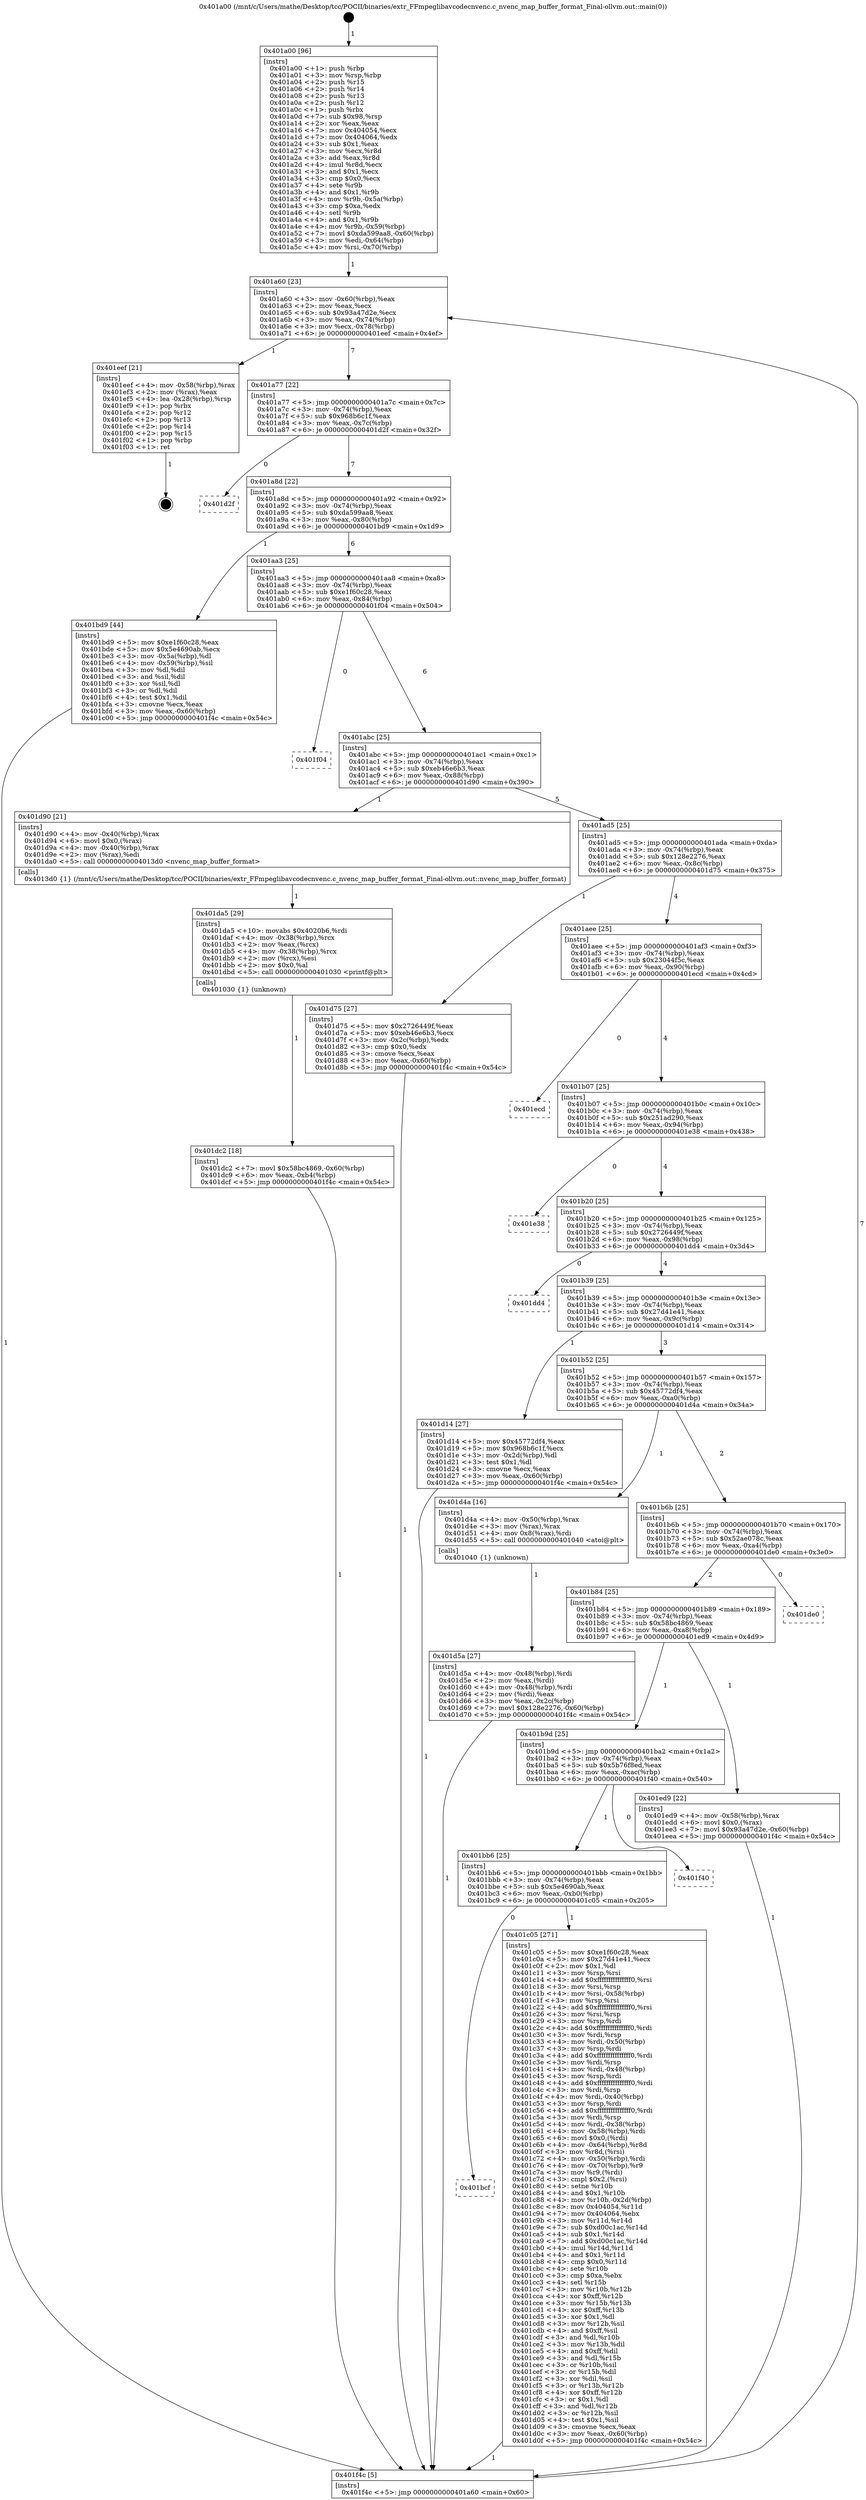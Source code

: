 digraph "0x401a00" {
  label = "0x401a00 (/mnt/c/Users/mathe/Desktop/tcc/POCII/binaries/extr_FFmpeglibavcodecnvenc.c_nvenc_map_buffer_format_Final-ollvm.out::main(0))"
  labelloc = "t"
  node[shape=record]

  Entry [label="",width=0.3,height=0.3,shape=circle,fillcolor=black,style=filled]
  "0x401a60" [label="{
     0x401a60 [23]\l
     | [instrs]\l
     &nbsp;&nbsp;0x401a60 \<+3\>: mov -0x60(%rbp),%eax\l
     &nbsp;&nbsp;0x401a63 \<+2\>: mov %eax,%ecx\l
     &nbsp;&nbsp;0x401a65 \<+6\>: sub $0x93a47d2e,%ecx\l
     &nbsp;&nbsp;0x401a6b \<+3\>: mov %eax,-0x74(%rbp)\l
     &nbsp;&nbsp;0x401a6e \<+3\>: mov %ecx,-0x78(%rbp)\l
     &nbsp;&nbsp;0x401a71 \<+6\>: je 0000000000401eef \<main+0x4ef\>\l
  }"]
  "0x401eef" [label="{
     0x401eef [21]\l
     | [instrs]\l
     &nbsp;&nbsp;0x401eef \<+4\>: mov -0x58(%rbp),%rax\l
     &nbsp;&nbsp;0x401ef3 \<+2\>: mov (%rax),%eax\l
     &nbsp;&nbsp;0x401ef5 \<+4\>: lea -0x28(%rbp),%rsp\l
     &nbsp;&nbsp;0x401ef9 \<+1\>: pop %rbx\l
     &nbsp;&nbsp;0x401efa \<+2\>: pop %r12\l
     &nbsp;&nbsp;0x401efc \<+2\>: pop %r13\l
     &nbsp;&nbsp;0x401efe \<+2\>: pop %r14\l
     &nbsp;&nbsp;0x401f00 \<+2\>: pop %r15\l
     &nbsp;&nbsp;0x401f02 \<+1\>: pop %rbp\l
     &nbsp;&nbsp;0x401f03 \<+1\>: ret\l
  }"]
  "0x401a77" [label="{
     0x401a77 [22]\l
     | [instrs]\l
     &nbsp;&nbsp;0x401a77 \<+5\>: jmp 0000000000401a7c \<main+0x7c\>\l
     &nbsp;&nbsp;0x401a7c \<+3\>: mov -0x74(%rbp),%eax\l
     &nbsp;&nbsp;0x401a7f \<+5\>: sub $0x968b6c1f,%eax\l
     &nbsp;&nbsp;0x401a84 \<+3\>: mov %eax,-0x7c(%rbp)\l
     &nbsp;&nbsp;0x401a87 \<+6\>: je 0000000000401d2f \<main+0x32f\>\l
  }"]
  Exit [label="",width=0.3,height=0.3,shape=circle,fillcolor=black,style=filled,peripheries=2]
  "0x401d2f" [label="{
     0x401d2f\l
  }", style=dashed]
  "0x401a8d" [label="{
     0x401a8d [22]\l
     | [instrs]\l
     &nbsp;&nbsp;0x401a8d \<+5\>: jmp 0000000000401a92 \<main+0x92\>\l
     &nbsp;&nbsp;0x401a92 \<+3\>: mov -0x74(%rbp),%eax\l
     &nbsp;&nbsp;0x401a95 \<+5\>: sub $0xda599aa8,%eax\l
     &nbsp;&nbsp;0x401a9a \<+3\>: mov %eax,-0x80(%rbp)\l
     &nbsp;&nbsp;0x401a9d \<+6\>: je 0000000000401bd9 \<main+0x1d9\>\l
  }"]
  "0x401dc2" [label="{
     0x401dc2 [18]\l
     | [instrs]\l
     &nbsp;&nbsp;0x401dc2 \<+7\>: movl $0x58bc4869,-0x60(%rbp)\l
     &nbsp;&nbsp;0x401dc9 \<+6\>: mov %eax,-0xb4(%rbp)\l
     &nbsp;&nbsp;0x401dcf \<+5\>: jmp 0000000000401f4c \<main+0x54c\>\l
  }"]
  "0x401bd9" [label="{
     0x401bd9 [44]\l
     | [instrs]\l
     &nbsp;&nbsp;0x401bd9 \<+5\>: mov $0xe1f60c28,%eax\l
     &nbsp;&nbsp;0x401bde \<+5\>: mov $0x5e4690ab,%ecx\l
     &nbsp;&nbsp;0x401be3 \<+3\>: mov -0x5a(%rbp),%dl\l
     &nbsp;&nbsp;0x401be6 \<+4\>: mov -0x59(%rbp),%sil\l
     &nbsp;&nbsp;0x401bea \<+3\>: mov %dl,%dil\l
     &nbsp;&nbsp;0x401bed \<+3\>: and %sil,%dil\l
     &nbsp;&nbsp;0x401bf0 \<+3\>: xor %sil,%dl\l
     &nbsp;&nbsp;0x401bf3 \<+3\>: or %dl,%dil\l
     &nbsp;&nbsp;0x401bf6 \<+4\>: test $0x1,%dil\l
     &nbsp;&nbsp;0x401bfa \<+3\>: cmovne %ecx,%eax\l
     &nbsp;&nbsp;0x401bfd \<+3\>: mov %eax,-0x60(%rbp)\l
     &nbsp;&nbsp;0x401c00 \<+5\>: jmp 0000000000401f4c \<main+0x54c\>\l
  }"]
  "0x401aa3" [label="{
     0x401aa3 [25]\l
     | [instrs]\l
     &nbsp;&nbsp;0x401aa3 \<+5\>: jmp 0000000000401aa8 \<main+0xa8\>\l
     &nbsp;&nbsp;0x401aa8 \<+3\>: mov -0x74(%rbp),%eax\l
     &nbsp;&nbsp;0x401aab \<+5\>: sub $0xe1f60c28,%eax\l
     &nbsp;&nbsp;0x401ab0 \<+6\>: mov %eax,-0x84(%rbp)\l
     &nbsp;&nbsp;0x401ab6 \<+6\>: je 0000000000401f04 \<main+0x504\>\l
  }"]
  "0x401f4c" [label="{
     0x401f4c [5]\l
     | [instrs]\l
     &nbsp;&nbsp;0x401f4c \<+5\>: jmp 0000000000401a60 \<main+0x60\>\l
  }"]
  "0x401a00" [label="{
     0x401a00 [96]\l
     | [instrs]\l
     &nbsp;&nbsp;0x401a00 \<+1\>: push %rbp\l
     &nbsp;&nbsp;0x401a01 \<+3\>: mov %rsp,%rbp\l
     &nbsp;&nbsp;0x401a04 \<+2\>: push %r15\l
     &nbsp;&nbsp;0x401a06 \<+2\>: push %r14\l
     &nbsp;&nbsp;0x401a08 \<+2\>: push %r13\l
     &nbsp;&nbsp;0x401a0a \<+2\>: push %r12\l
     &nbsp;&nbsp;0x401a0c \<+1\>: push %rbx\l
     &nbsp;&nbsp;0x401a0d \<+7\>: sub $0x98,%rsp\l
     &nbsp;&nbsp;0x401a14 \<+2\>: xor %eax,%eax\l
     &nbsp;&nbsp;0x401a16 \<+7\>: mov 0x404054,%ecx\l
     &nbsp;&nbsp;0x401a1d \<+7\>: mov 0x404064,%edx\l
     &nbsp;&nbsp;0x401a24 \<+3\>: sub $0x1,%eax\l
     &nbsp;&nbsp;0x401a27 \<+3\>: mov %ecx,%r8d\l
     &nbsp;&nbsp;0x401a2a \<+3\>: add %eax,%r8d\l
     &nbsp;&nbsp;0x401a2d \<+4\>: imul %r8d,%ecx\l
     &nbsp;&nbsp;0x401a31 \<+3\>: and $0x1,%ecx\l
     &nbsp;&nbsp;0x401a34 \<+3\>: cmp $0x0,%ecx\l
     &nbsp;&nbsp;0x401a37 \<+4\>: sete %r9b\l
     &nbsp;&nbsp;0x401a3b \<+4\>: and $0x1,%r9b\l
     &nbsp;&nbsp;0x401a3f \<+4\>: mov %r9b,-0x5a(%rbp)\l
     &nbsp;&nbsp;0x401a43 \<+3\>: cmp $0xa,%edx\l
     &nbsp;&nbsp;0x401a46 \<+4\>: setl %r9b\l
     &nbsp;&nbsp;0x401a4a \<+4\>: and $0x1,%r9b\l
     &nbsp;&nbsp;0x401a4e \<+4\>: mov %r9b,-0x59(%rbp)\l
     &nbsp;&nbsp;0x401a52 \<+7\>: movl $0xda599aa8,-0x60(%rbp)\l
     &nbsp;&nbsp;0x401a59 \<+3\>: mov %edi,-0x64(%rbp)\l
     &nbsp;&nbsp;0x401a5c \<+4\>: mov %rsi,-0x70(%rbp)\l
  }"]
  "0x401da5" [label="{
     0x401da5 [29]\l
     | [instrs]\l
     &nbsp;&nbsp;0x401da5 \<+10\>: movabs $0x4020b6,%rdi\l
     &nbsp;&nbsp;0x401daf \<+4\>: mov -0x38(%rbp),%rcx\l
     &nbsp;&nbsp;0x401db3 \<+2\>: mov %eax,(%rcx)\l
     &nbsp;&nbsp;0x401db5 \<+4\>: mov -0x38(%rbp),%rcx\l
     &nbsp;&nbsp;0x401db9 \<+2\>: mov (%rcx),%esi\l
     &nbsp;&nbsp;0x401dbb \<+2\>: mov $0x0,%al\l
     &nbsp;&nbsp;0x401dbd \<+5\>: call 0000000000401030 \<printf@plt\>\l
     | [calls]\l
     &nbsp;&nbsp;0x401030 \{1\} (unknown)\l
  }"]
  "0x401f04" [label="{
     0x401f04\l
  }", style=dashed]
  "0x401abc" [label="{
     0x401abc [25]\l
     | [instrs]\l
     &nbsp;&nbsp;0x401abc \<+5\>: jmp 0000000000401ac1 \<main+0xc1\>\l
     &nbsp;&nbsp;0x401ac1 \<+3\>: mov -0x74(%rbp),%eax\l
     &nbsp;&nbsp;0x401ac4 \<+5\>: sub $0xeb46e6b3,%eax\l
     &nbsp;&nbsp;0x401ac9 \<+6\>: mov %eax,-0x88(%rbp)\l
     &nbsp;&nbsp;0x401acf \<+6\>: je 0000000000401d90 \<main+0x390\>\l
  }"]
  "0x401d5a" [label="{
     0x401d5a [27]\l
     | [instrs]\l
     &nbsp;&nbsp;0x401d5a \<+4\>: mov -0x48(%rbp),%rdi\l
     &nbsp;&nbsp;0x401d5e \<+2\>: mov %eax,(%rdi)\l
     &nbsp;&nbsp;0x401d60 \<+4\>: mov -0x48(%rbp),%rdi\l
     &nbsp;&nbsp;0x401d64 \<+2\>: mov (%rdi),%eax\l
     &nbsp;&nbsp;0x401d66 \<+3\>: mov %eax,-0x2c(%rbp)\l
     &nbsp;&nbsp;0x401d69 \<+7\>: movl $0x128e2276,-0x60(%rbp)\l
     &nbsp;&nbsp;0x401d70 \<+5\>: jmp 0000000000401f4c \<main+0x54c\>\l
  }"]
  "0x401d90" [label="{
     0x401d90 [21]\l
     | [instrs]\l
     &nbsp;&nbsp;0x401d90 \<+4\>: mov -0x40(%rbp),%rax\l
     &nbsp;&nbsp;0x401d94 \<+6\>: movl $0x0,(%rax)\l
     &nbsp;&nbsp;0x401d9a \<+4\>: mov -0x40(%rbp),%rax\l
     &nbsp;&nbsp;0x401d9e \<+2\>: mov (%rax),%edi\l
     &nbsp;&nbsp;0x401da0 \<+5\>: call 00000000004013d0 \<nvenc_map_buffer_format\>\l
     | [calls]\l
     &nbsp;&nbsp;0x4013d0 \{1\} (/mnt/c/Users/mathe/Desktop/tcc/POCII/binaries/extr_FFmpeglibavcodecnvenc.c_nvenc_map_buffer_format_Final-ollvm.out::nvenc_map_buffer_format)\l
  }"]
  "0x401ad5" [label="{
     0x401ad5 [25]\l
     | [instrs]\l
     &nbsp;&nbsp;0x401ad5 \<+5\>: jmp 0000000000401ada \<main+0xda\>\l
     &nbsp;&nbsp;0x401ada \<+3\>: mov -0x74(%rbp),%eax\l
     &nbsp;&nbsp;0x401add \<+5\>: sub $0x128e2276,%eax\l
     &nbsp;&nbsp;0x401ae2 \<+6\>: mov %eax,-0x8c(%rbp)\l
     &nbsp;&nbsp;0x401ae8 \<+6\>: je 0000000000401d75 \<main+0x375\>\l
  }"]
  "0x401bcf" [label="{
     0x401bcf\l
  }", style=dashed]
  "0x401d75" [label="{
     0x401d75 [27]\l
     | [instrs]\l
     &nbsp;&nbsp;0x401d75 \<+5\>: mov $0x2726449f,%eax\l
     &nbsp;&nbsp;0x401d7a \<+5\>: mov $0xeb46e6b3,%ecx\l
     &nbsp;&nbsp;0x401d7f \<+3\>: mov -0x2c(%rbp),%edx\l
     &nbsp;&nbsp;0x401d82 \<+3\>: cmp $0x0,%edx\l
     &nbsp;&nbsp;0x401d85 \<+3\>: cmove %ecx,%eax\l
     &nbsp;&nbsp;0x401d88 \<+3\>: mov %eax,-0x60(%rbp)\l
     &nbsp;&nbsp;0x401d8b \<+5\>: jmp 0000000000401f4c \<main+0x54c\>\l
  }"]
  "0x401aee" [label="{
     0x401aee [25]\l
     | [instrs]\l
     &nbsp;&nbsp;0x401aee \<+5\>: jmp 0000000000401af3 \<main+0xf3\>\l
     &nbsp;&nbsp;0x401af3 \<+3\>: mov -0x74(%rbp),%eax\l
     &nbsp;&nbsp;0x401af6 \<+5\>: sub $0x23044f5c,%eax\l
     &nbsp;&nbsp;0x401afb \<+6\>: mov %eax,-0x90(%rbp)\l
     &nbsp;&nbsp;0x401b01 \<+6\>: je 0000000000401ecd \<main+0x4cd\>\l
  }"]
  "0x401c05" [label="{
     0x401c05 [271]\l
     | [instrs]\l
     &nbsp;&nbsp;0x401c05 \<+5\>: mov $0xe1f60c28,%eax\l
     &nbsp;&nbsp;0x401c0a \<+5\>: mov $0x27d41e41,%ecx\l
     &nbsp;&nbsp;0x401c0f \<+2\>: mov $0x1,%dl\l
     &nbsp;&nbsp;0x401c11 \<+3\>: mov %rsp,%rsi\l
     &nbsp;&nbsp;0x401c14 \<+4\>: add $0xfffffffffffffff0,%rsi\l
     &nbsp;&nbsp;0x401c18 \<+3\>: mov %rsi,%rsp\l
     &nbsp;&nbsp;0x401c1b \<+4\>: mov %rsi,-0x58(%rbp)\l
     &nbsp;&nbsp;0x401c1f \<+3\>: mov %rsp,%rsi\l
     &nbsp;&nbsp;0x401c22 \<+4\>: add $0xfffffffffffffff0,%rsi\l
     &nbsp;&nbsp;0x401c26 \<+3\>: mov %rsi,%rsp\l
     &nbsp;&nbsp;0x401c29 \<+3\>: mov %rsp,%rdi\l
     &nbsp;&nbsp;0x401c2c \<+4\>: add $0xfffffffffffffff0,%rdi\l
     &nbsp;&nbsp;0x401c30 \<+3\>: mov %rdi,%rsp\l
     &nbsp;&nbsp;0x401c33 \<+4\>: mov %rdi,-0x50(%rbp)\l
     &nbsp;&nbsp;0x401c37 \<+3\>: mov %rsp,%rdi\l
     &nbsp;&nbsp;0x401c3a \<+4\>: add $0xfffffffffffffff0,%rdi\l
     &nbsp;&nbsp;0x401c3e \<+3\>: mov %rdi,%rsp\l
     &nbsp;&nbsp;0x401c41 \<+4\>: mov %rdi,-0x48(%rbp)\l
     &nbsp;&nbsp;0x401c45 \<+3\>: mov %rsp,%rdi\l
     &nbsp;&nbsp;0x401c48 \<+4\>: add $0xfffffffffffffff0,%rdi\l
     &nbsp;&nbsp;0x401c4c \<+3\>: mov %rdi,%rsp\l
     &nbsp;&nbsp;0x401c4f \<+4\>: mov %rdi,-0x40(%rbp)\l
     &nbsp;&nbsp;0x401c53 \<+3\>: mov %rsp,%rdi\l
     &nbsp;&nbsp;0x401c56 \<+4\>: add $0xfffffffffffffff0,%rdi\l
     &nbsp;&nbsp;0x401c5a \<+3\>: mov %rdi,%rsp\l
     &nbsp;&nbsp;0x401c5d \<+4\>: mov %rdi,-0x38(%rbp)\l
     &nbsp;&nbsp;0x401c61 \<+4\>: mov -0x58(%rbp),%rdi\l
     &nbsp;&nbsp;0x401c65 \<+6\>: movl $0x0,(%rdi)\l
     &nbsp;&nbsp;0x401c6b \<+4\>: mov -0x64(%rbp),%r8d\l
     &nbsp;&nbsp;0x401c6f \<+3\>: mov %r8d,(%rsi)\l
     &nbsp;&nbsp;0x401c72 \<+4\>: mov -0x50(%rbp),%rdi\l
     &nbsp;&nbsp;0x401c76 \<+4\>: mov -0x70(%rbp),%r9\l
     &nbsp;&nbsp;0x401c7a \<+3\>: mov %r9,(%rdi)\l
     &nbsp;&nbsp;0x401c7d \<+3\>: cmpl $0x2,(%rsi)\l
     &nbsp;&nbsp;0x401c80 \<+4\>: setne %r10b\l
     &nbsp;&nbsp;0x401c84 \<+4\>: and $0x1,%r10b\l
     &nbsp;&nbsp;0x401c88 \<+4\>: mov %r10b,-0x2d(%rbp)\l
     &nbsp;&nbsp;0x401c8c \<+8\>: mov 0x404054,%r11d\l
     &nbsp;&nbsp;0x401c94 \<+7\>: mov 0x404064,%ebx\l
     &nbsp;&nbsp;0x401c9b \<+3\>: mov %r11d,%r14d\l
     &nbsp;&nbsp;0x401c9e \<+7\>: sub $0xd00c1ac,%r14d\l
     &nbsp;&nbsp;0x401ca5 \<+4\>: sub $0x1,%r14d\l
     &nbsp;&nbsp;0x401ca9 \<+7\>: add $0xd00c1ac,%r14d\l
     &nbsp;&nbsp;0x401cb0 \<+4\>: imul %r14d,%r11d\l
     &nbsp;&nbsp;0x401cb4 \<+4\>: and $0x1,%r11d\l
     &nbsp;&nbsp;0x401cb8 \<+4\>: cmp $0x0,%r11d\l
     &nbsp;&nbsp;0x401cbc \<+4\>: sete %r10b\l
     &nbsp;&nbsp;0x401cc0 \<+3\>: cmp $0xa,%ebx\l
     &nbsp;&nbsp;0x401cc3 \<+4\>: setl %r15b\l
     &nbsp;&nbsp;0x401cc7 \<+3\>: mov %r10b,%r12b\l
     &nbsp;&nbsp;0x401cca \<+4\>: xor $0xff,%r12b\l
     &nbsp;&nbsp;0x401cce \<+3\>: mov %r15b,%r13b\l
     &nbsp;&nbsp;0x401cd1 \<+4\>: xor $0xff,%r13b\l
     &nbsp;&nbsp;0x401cd5 \<+3\>: xor $0x1,%dl\l
     &nbsp;&nbsp;0x401cd8 \<+3\>: mov %r12b,%sil\l
     &nbsp;&nbsp;0x401cdb \<+4\>: and $0xff,%sil\l
     &nbsp;&nbsp;0x401cdf \<+3\>: and %dl,%r10b\l
     &nbsp;&nbsp;0x401ce2 \<+3\>: mov %r13b,%dil\l
     &nbsp;&nbsp;0x401ce5 \<+4\>: and $0xff,%dil\l
     &nbsp;&nbsp;0x401ce9 \<+3\>: and %dl,%r15b\l
     &nbsp;&nbsp;0x401cec \<+3\>: or %r10b,%sil\l
     &nbsp;&nbsp;0x401cef \<+3\>: or %r15b,%dil\l
     &nbsp;&nbsp;0x401cf2 \<+3\>: xor %dil,%sil\l
     &nbsp;&nbsp;0x401cf5 \<+3\>: or %r13b,%r12b\l
     &nbsp;&nbsp;0x401cf8 \<+4\>: xor $0xff,%r12b\l
     &nbsp;&nbsp;0x401cfc \<+3\>: or $0x1,%dl\l
     &nbsp;&nbsp;0x401cff \<+3\>: and %dl,%r12b\l
     &nbsp;&nbsp;0x401d02 \<+3\>: or %r12b,%sil\l
     &nbsp;&nbsp;0x401d05 \<+4\>: test $0x1,%sil\l
     &nbsp;&nbsp;0x401d09 \<+3\>: cmovne %ecx,%eax\l
     &nbsp;&nbsp;0x401d0c \<+3\>: mov %eax,-0x60(%rbp)\l
     &nbsp;&nbsp;0x401d0f \<+5\>: jmp 0000000000401f4c \<main+0x54c\>\l
  }"]
  "0x401ecd" [label="{
     0x401ecd\l
  }", style=dashed]
  "0x401b07" [label="{
     0x401b07 [25]\l
     | [instrs]\l
     &nbsp;&nbsp;0x401b07 \<+5\>: jmp 0000000000401b0c \<main+0x10c\>\l
     &nbsp;&nbsp;0x401b0c \<+3\>: mov -0x74(%rbp),%eax\l
     &nbsp;&nbsp;0x401b0f \<+5\>: sub $0x251ad290,%eax\l
     &nbsp;&nbsp;0x401b14 \<+6\>: mov %eax,-0x94(%rbp)\l
     &nbsp;&nbsp;0x401b1a \<+6\>: je 0000000000401e38 \<main+0x438\>\l
  }"]
  "0x401bb6" [label="{
     0x401bb6 [25]\l
     | [instrs]\l
     &nbsp;&nbsp;0x401bb6 \<+5\>: jmp 0000000000401bbb \<main+0x1bb\>\l
     &nbsp;&nbsp;0x401bbb \<+3\>: mov -0x74(%rbp),%eax\l
     &nbsp;&nbsp;0x401bbe \<+5\>: sub $0x5e4690ab,%eax\l
     &nbsp;&nbsp;0x401bc3 \<+6\>: mov %eax,-0xb0(%rbp)\l
     &nbsp;&nbsp;0x401bc9 \<+6\>: je 0000000000401c05 \<main+0x205\>\l
  }"]
  "0x401e38" [label="{
     0x401e38\l
  }", style=dashed]
  "0x401b20" [label="{
     0x401b20 [25]\l
     | [instrs]\l
     &nbsp;&nbsp;0x401b20 \<+5\>: jmp 0000000000401b25 \<main+0x125\>\l
     &nbsp;&nbsp;0x401b25 \<+3\>: mov -0x74(%rbp),%eax\l
     &nbsp;&nbsp;0x401b28 \<+5\>: sub $0x2726449f,%eax\l
     &nbsp;&nbsp;0x401b2d \<+6\>: mov %eax,-0x98(%rbp)\l
     &nbsp;&nbsp;0x401b33 \<+6\>: je 0000000000401dd4 \<main+0x3d4\>\l
  }"]
  "0x401f40" [label="{
     0x401f40\l
  }", style=dashed]
  "0x401dd4" [label="{
     0x401dd4\l
  }", style=dashed]
  "0x401b39" [label="{
     0x401b39 [25]\l
     | [instrs]\l
     &nbsp;&nbsp;0x401b39 \<+5\>: jmp 0000000000401b3e \<main+0x13e\>\l
     &nbsp;&nbsp;0x401b3e \<+3\>: mov -0x74(%rbp),%eax\l
     &nbsp;&nbsp;0x401b41 \<+5\>: sub $0x27d41e41,%eax\l
     &nbsp;&nbsp;0x401b46 \<+6\>: mov %eax,-0x9c(%rbp)\l
     &nbsp;&nbsp;0x401b4c \<+6\>: je 0000000000401d14 \<main+0x314\>\l
  }"]
  "0x401b9d" [label="{
     0x401b9d [25]\l
     | [instrs]\l
     &nbsp;&nbsp;0x401b9d \<+5\>: jmp 0000000000401ba2 \<main+0x1a2\>\l
     &nbsp;&nbsp;0x401ba2 \<+3\>: mov -0x74(%rbp),%eax\l
     &nbsp;&nbsp;0x401ba5 \<+5\>: sub $0x5b76f8ed,%eax\l
     &nbsp;&nbsp;0x401baa \<+6\>: mov %eax,-0xac(%rbp)\l
     &nbsp;&nbsp;0x401bb0 \<+6\>: je 0000000000401f40 \<main+0x540\>\l
  }"]
  "0x401d14" [label="{
     0x401d14 [27]\l
     | [instrs]\l
     &nbsp;&nbsp;0x401d14 \<+5\>: mov $0x45772df4,%eax\l
     &nbsp;&nbsp;0x401d19 \<+5\>: mov $0x968b6c1f,%ecx\l
     &nbsp;&nbsp;0x401d1e \<+3\>: mov -0x2d(%rbp),%dl\l
     &nbsp;&nbsp;0x401d21 \<+3\>: test $0x1,%dl\l
     &nbsp;&nbsp;0x401d24 \<+3\>: cmovne %ecx,%eax\l
     &nbsp;&nbsp;0x401d27 \<+3\>: mov %eax,-0x60(%rbp)\l
     &nbsp;&nbsp;0x401d2a \<+5\>: jmp 0000000000401f4c \<main+0x54c\>\l
  }"]
  "0x401b52" [label="{
     0x401b52 [25]\l
     | [instrs]\l
     &nbsp;&nbsp;0x401b52 \<+5\>: jmp 0000000000401b57 \<main+0x157\>\l
     &nbsp;&nbsp;0x401b57 \<+3\>: mov -0x74(%rbp),%eax\l
     &nbsp;&nbsp;0x401b5a \<+5\>: sub $0x45772df4,%eax\l
     &nbsp;&nbsp;0x401b5f \<+6\>: mov %eax,-0xa0(%rbp)\l
     &nbsp;&nbsp;0x401b65 \<+6\>: je 0000000000401d4a \<main+0x34a\>\l
  }"]
  "0x401ed9" [label="{
     0x401ed9 [22]\l
     | [instrs]\l
     &nbsp;&nbsp;0x401ed9 \<+4\>: mov -0x58(%rbp),%rax\l
     &nbsp;&nbsp;0x401edd \<+6\>: movl $0x0,(%rax)\l
     &nbsp;&nbsp;0x401ee3 \<+7\>: movl $0x93a47d2e,-0x60(%rbp)\l
     &nbsp;&nbsp;0x401eea \<+5\>: jmp 0000000000401f4c \<main+0x54c\>\l
  }"]
  "0x401d4a" [label="{
     0x401d4a [16]\l
     | [instrs]\l
     &nbsp;&nbsp;0x401d4a \<+4\>: mov -0x50(%rbp),%rax\l
     &nbsp;&nbsp;0x401d4e \<+3\>: mov (%rax),%rax\l
     &nbsp;&nbsp;0x401d51 \<+4\>: mov 0x8(%rax),%rdi\l
     &nbsp;&nbsp;0x401d55 \<+5\>: call 0000000000401040 \<atoi@plt\>\l
     | [calls]\l
     &nbsp;&nbsp;0x401040 \{1\} (unknown)\l
  }"]
  "0x401b6b" [label="{
     0x401b6b [25]\l
     | [instrs]\l
     &nbsp;&nbsp;0x401b6b \<+5\>: jmp 0000000000401b70 \<main+0x170\>\l
     &nbsp;&nbsp;0x401b70 \<+3\>: mov -0x74(%rbp),%eax\l
     &nbsp;&nbsp;0x401b73 \<+5\>: sub $0x52ae078c,%eax\l
     &nbsp;&nbsp;0x401b78 \<+6\>: mov %eax,-0xa4(%rbp)\l
     &nbsp;&nbsp;0x401b7e \<+6\>: je 0000000000401de0 \<main+0x3e0\>\l
  }"]
  "0x401b84" [label="{
     0x401b84 [25]\l
     | [instrs]\l
     &nbsp;&nbsp;0x401b84 \<+5\>: jmp 0000000000401b89 \<main+0x189\>\l
     &nbsp;&nbsp;0x401b89 \<+3\>: mov -0x74(%rbp),%eax\l
     &nbsp;&nbsp;0x401b8c \<+5\>: sub $0x58bc4869,%eax\l
     &nbsp;&nbsp;0x401b91 \<+6\>: mov %eax,-0xa8(%rbp)\l
     &nbsp;&nbsp;0x401b97 \<+6\>: je 0000000000401ed9 \<main+0x4d9\>\l
  }"]
  "0x401de0" [label="{
     0x401de0\l
  }", style=dashed]
  Entry -> "0x401a00" [label=" 1"]
  "0x401a60" -> "0x401eef" [label=" 1"]
  "0x401a60" -> "0x401a77" [label=" 7"]
  "0x401eef" -> Exit [label=" 1"]
  "0x401a77" -> "0x401d2f" [label=" 0"]
  "0x401a77" -> "0x401a8d" [label=" 7"]
  "0x401ed9" -> "0x401f4c" [label=" 1"]
  "0x401a8d" -> "0x401bd9" [label=" 1"]
  "0x401a8d" -> "0x401aa3" [label=" 6"]
  "0x401bd9" -> "0x401f4c" [label=" 1"]
  "0x401a00" -> "0x401a60" [label=" 1"]
  "0x401f4c" -> "0x401a60" [label=" 7"]
  "0x401dc2" -> "0x401f4c" [label=" 1"]
  "0x401aa3" -> "0x401f04" [label=" 0"]
  "0x401aa3" -> "0x401abc" [label=" 6"]
  "0x401da5" -> "0x401dc2" [label=" 1"]
  "0x401abc" -> "0x401d90" [label=" 1"]
  "0x401abc" -> "0x401ad5" [label=" 5"]
  "0x401d90" -> "0x401da5" [label=" 1"]
  "0x401ad5" -> "0x401d75" [label=" 1"]
  "0x401ad5" -> "0x401aee" [label=" 4"]
  "0x401d5a" -> "0x401f4c" [label=" 1"]
  "0x401aee" -> "0x401ecd" [label=" 0"]
  "0x401aee" -> "0x401b07" [label=" 4"]
  "0x401d4a" -> "0x401d5a" [label=" 1"]
  "0x401b07" -> "0x401e38" [label=" 0"]
  "0x401b07" -> "0x401b20" [label=" 4"]
  "0x401c05" -> "0x401f4c" [label=" 1"]
  "0x401b20" -> "0x401dd4" [label=" 0"]
  "0x401b20" -> "0x401b39" [label=" 4"]
  "0x401d75" -> "0x401f4c" [label=" 1"]
  "0x401b39" -> "0x401d14" [label=" 1"]
  "0x401b39" -> "0x401b52" [label=" 3"]
  "0x401bb6" -> "0x401c05" [label=" 1"]
  "0x401b52" -> "0x401d4a" [label=" 1"]
  "0x401b52" -> "0x401b6b" [label=" 2"]
  "0x401d14" -> "0x401f4c" [label=" 1"]
  "0x401b6b" -> "0x401de0" [label=" 0"]
  "0x401b6b" -> "0x401b84" [label=" 2"]
  "0x401b9d" -> "0x401bb6" [label=" 1"]
  "0x401b84" -> "0x401ed9" [label=" 1"]
  "0x401b84" -> "0x401b9d" [label=" 1"]
  "0x401bb6" -> "0x401bcf" [label=" 0"]
  "0x401b9d" -> "0x401f40" [label=" 0"]
}
